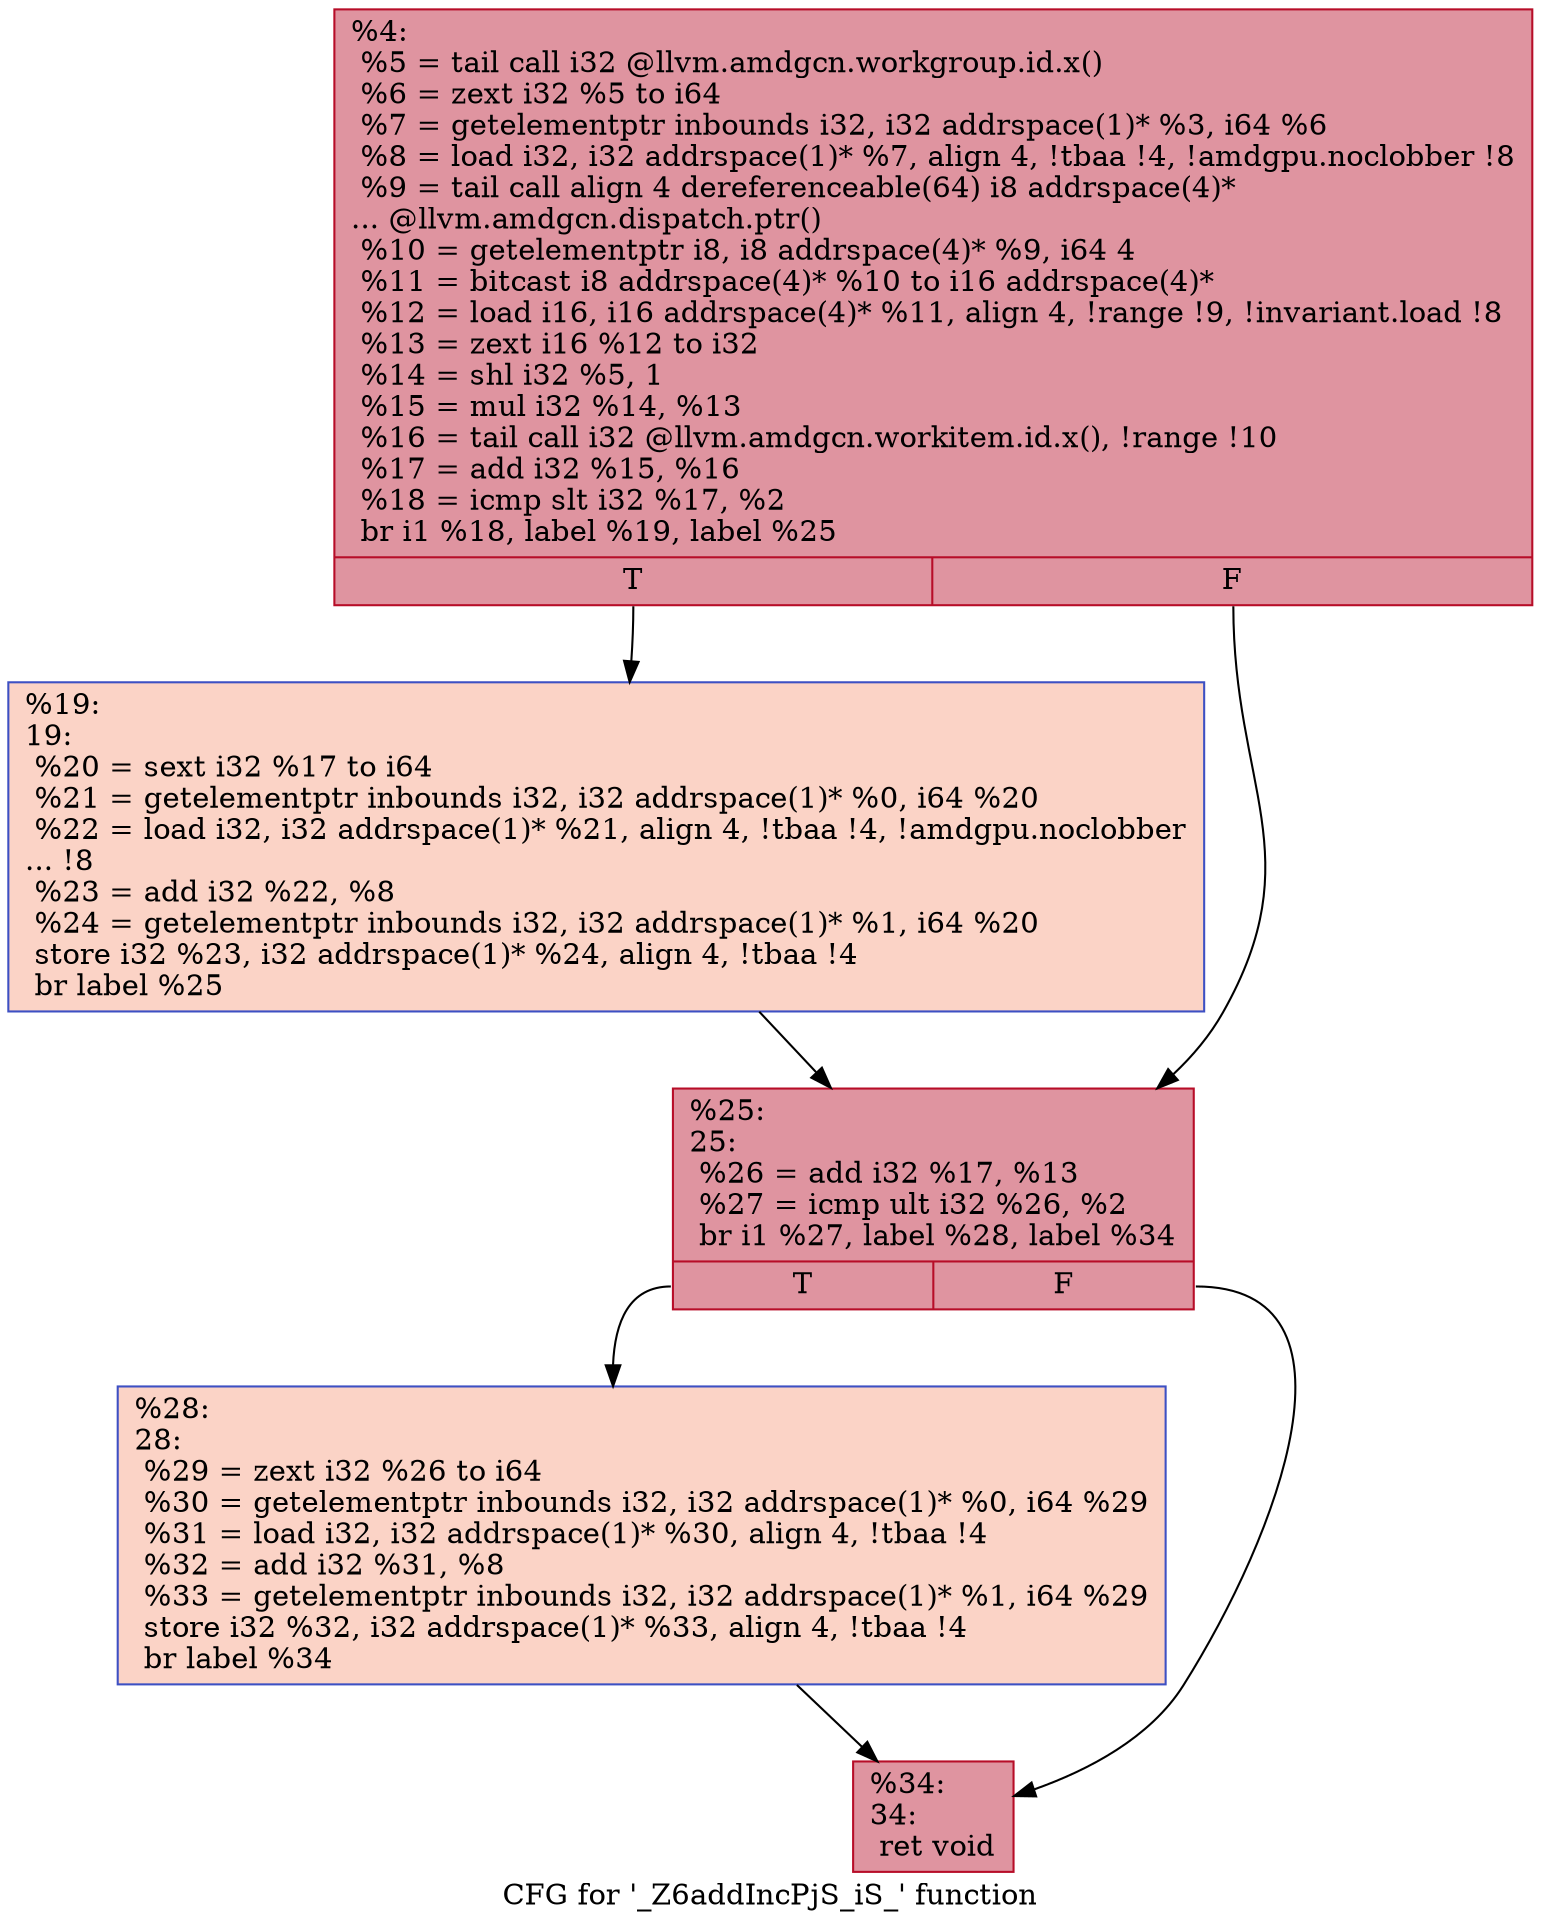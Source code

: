 digraph "CFG for '_Z6addIncPjS_iS_' function" {
	label="CFG for '_Z6addIncPjS_iS_' function";

	Node0x63e32d0 [shape=record,color="#b70d28ff", style=filled, fillcolor="#b70d2870",label="{%4:\l  %5 = tail call i32 @llvm.amdgcn.workgroup.id.x()\l  %6 = zext i32 %5 to i64\l  %7 = getelementptr inbounds i32, i32 addrspace(1)* %3, i64 %6\l  %8 = load i32, i32 addrspace(1)* %7, align 4, !tbaa !4, !amdgpu.noclobber !8\l  %9 = tail call align 4 dereferenceable(64) i8 addrspace(4)*\l... @llvm.amdgcn.dispatch.ptr()\l  %10 = getelementptr i8, i8 addrspace(4)* %9, i64 4\l  %11 = bitcast i8 addrspace(4)* %10 to i16 addrspace(4)*\l  %12 = load i16, i16 addrspace(4)* %11, align 4, !range !9, !invariant.load !8\l  %13 = zext i16 %12 to i32\l  %14 = shl i32 %5, 1\l  %15 = mul i32 %14, %13\l  %16 = tail call i32 @llvm.amdgcn.workitem.id.x(), !range !10\l  %17 = add i32 %15, %16\l  %18 = icmp slt i32 %17, %2\l  br i1 %18, label %19, label %25\l|{<s0>T|<s1>F}}"];
	Node0x63e32d0:s0 -> Node0x63e5c60;
	Node0x63e32d0:s1 -> Node0x63e5cf0;
	Node0x63e5c60 [shape=record,color="#3d50c3ff", style=filled, fillcolor="#f59c7d70",label="{%19:\l19:                                               \l  %20 = sext i32 %17 to i64\l  %21 = getelementptr inbounds i32, i32 addrspace(1)* %0, i64 %20\l  %22 = load i32, i32 addrspace(1)* %21, align 4, !tbaa !4, !amdgpu.noclobber\l... !8\l  %23 = add i32 %22, %8\l  %24 = getelementptr inbounds i32, i32 addrspace(1)* %1, i64 %20\l  store i32 %23, i32 addrspace(1)* %24, align 4, !tbaa !4\l  br label %25\l}"];
	Node0x63e5c60 -> Node0x63e5cf0;
	Node0x63e5cf0 [shape=record,color="#b70d28ff", style=filled, fillcolor="#b70d2870",label="{%25:\l25:                                               \l  %26 = add i32 %17, %13\l  %27 = icmp ult i32 %26, %2\l  br i1 %27, label %28, label %34\l|{<s0>T|<s1>F}}"];
	Node0x63e5cf0:s0 -> Node0x63e6950;
	Node0x63e5cf0:s1 -> Node0x63e69a0;
	Node0x63e6950 [shape=record,color="#3d50c3ff", style=filled, fillcolor="#f59c7d70",label="{%28:\l28:                                               \l  %29 = zext i32 %26 to i64\l  %30 = getelementptr inbounds i32, i32 addrspace(1)* %0, i64 %29\l  %31 = load i32, i32 addrspace(1)* %30, align 4, !tbaa !4\l  %32 = add i32 %31, %8\l  %33 = getelementptr inbounds i32, i32 addrspace(1)* %1, i64 %29\l  store i32 %32, i32 addrspace(1)* %33, align 4, !tbaa !4\l  br label %34\l}"];
	Node0x63e6950 -> Node0x63e69a0;
	Node0x63e69a0 [shape=record,color="#b70d28ff", style=filled, fillcolor="#b70d2870",label="{%34:\l34:                                               \l  ret void\l}"];
}
